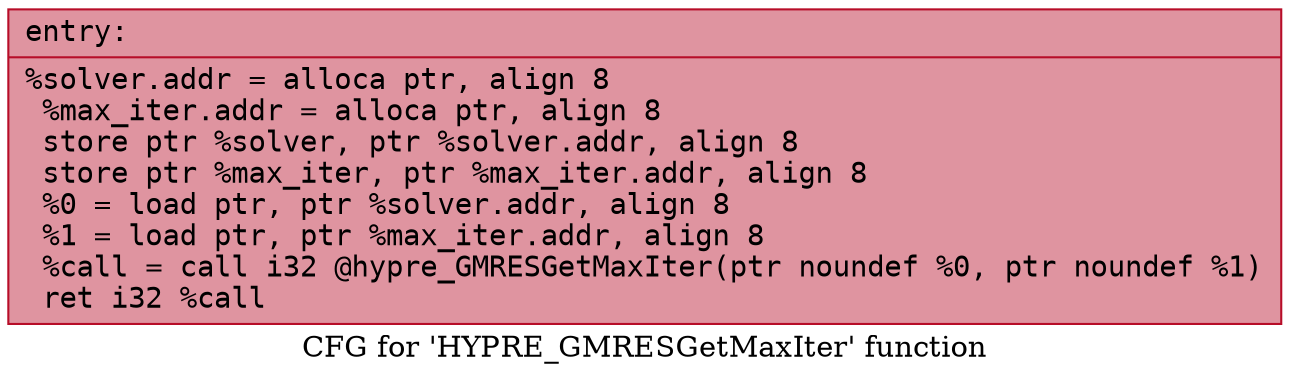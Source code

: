 digraph "CFG for 'HYPRE_GMRESGetMaxIter' function" {
	label="CFG for 'HYPRE_GMRESGetMaxIter' function";

	Node0x561d3dbedae0 [shape=record,color="#b70d28ff", style=filled, fillcolor="#b70d2870" fontname="Courier",label="{entry:\l|  %solver.addr = alloca ptr, align 8\l  %max_iter.addr = alloca ptr, align 8\l  store ptr %solver, ptr %solver.addr, align 8\l  store ptr %max_iter, ptr %max_iter.addr, align 8\l  %0 = load ptr, ptr %solver.addr, align 8\l  %1 = load ptr, ptr %max_iter.addr, align 8\l  %call = call i32 @hypre_GMRESGetMaxIter(ptr noundef %0, ptr noundef %1)\l  ret i32 %call\l}"];
}
